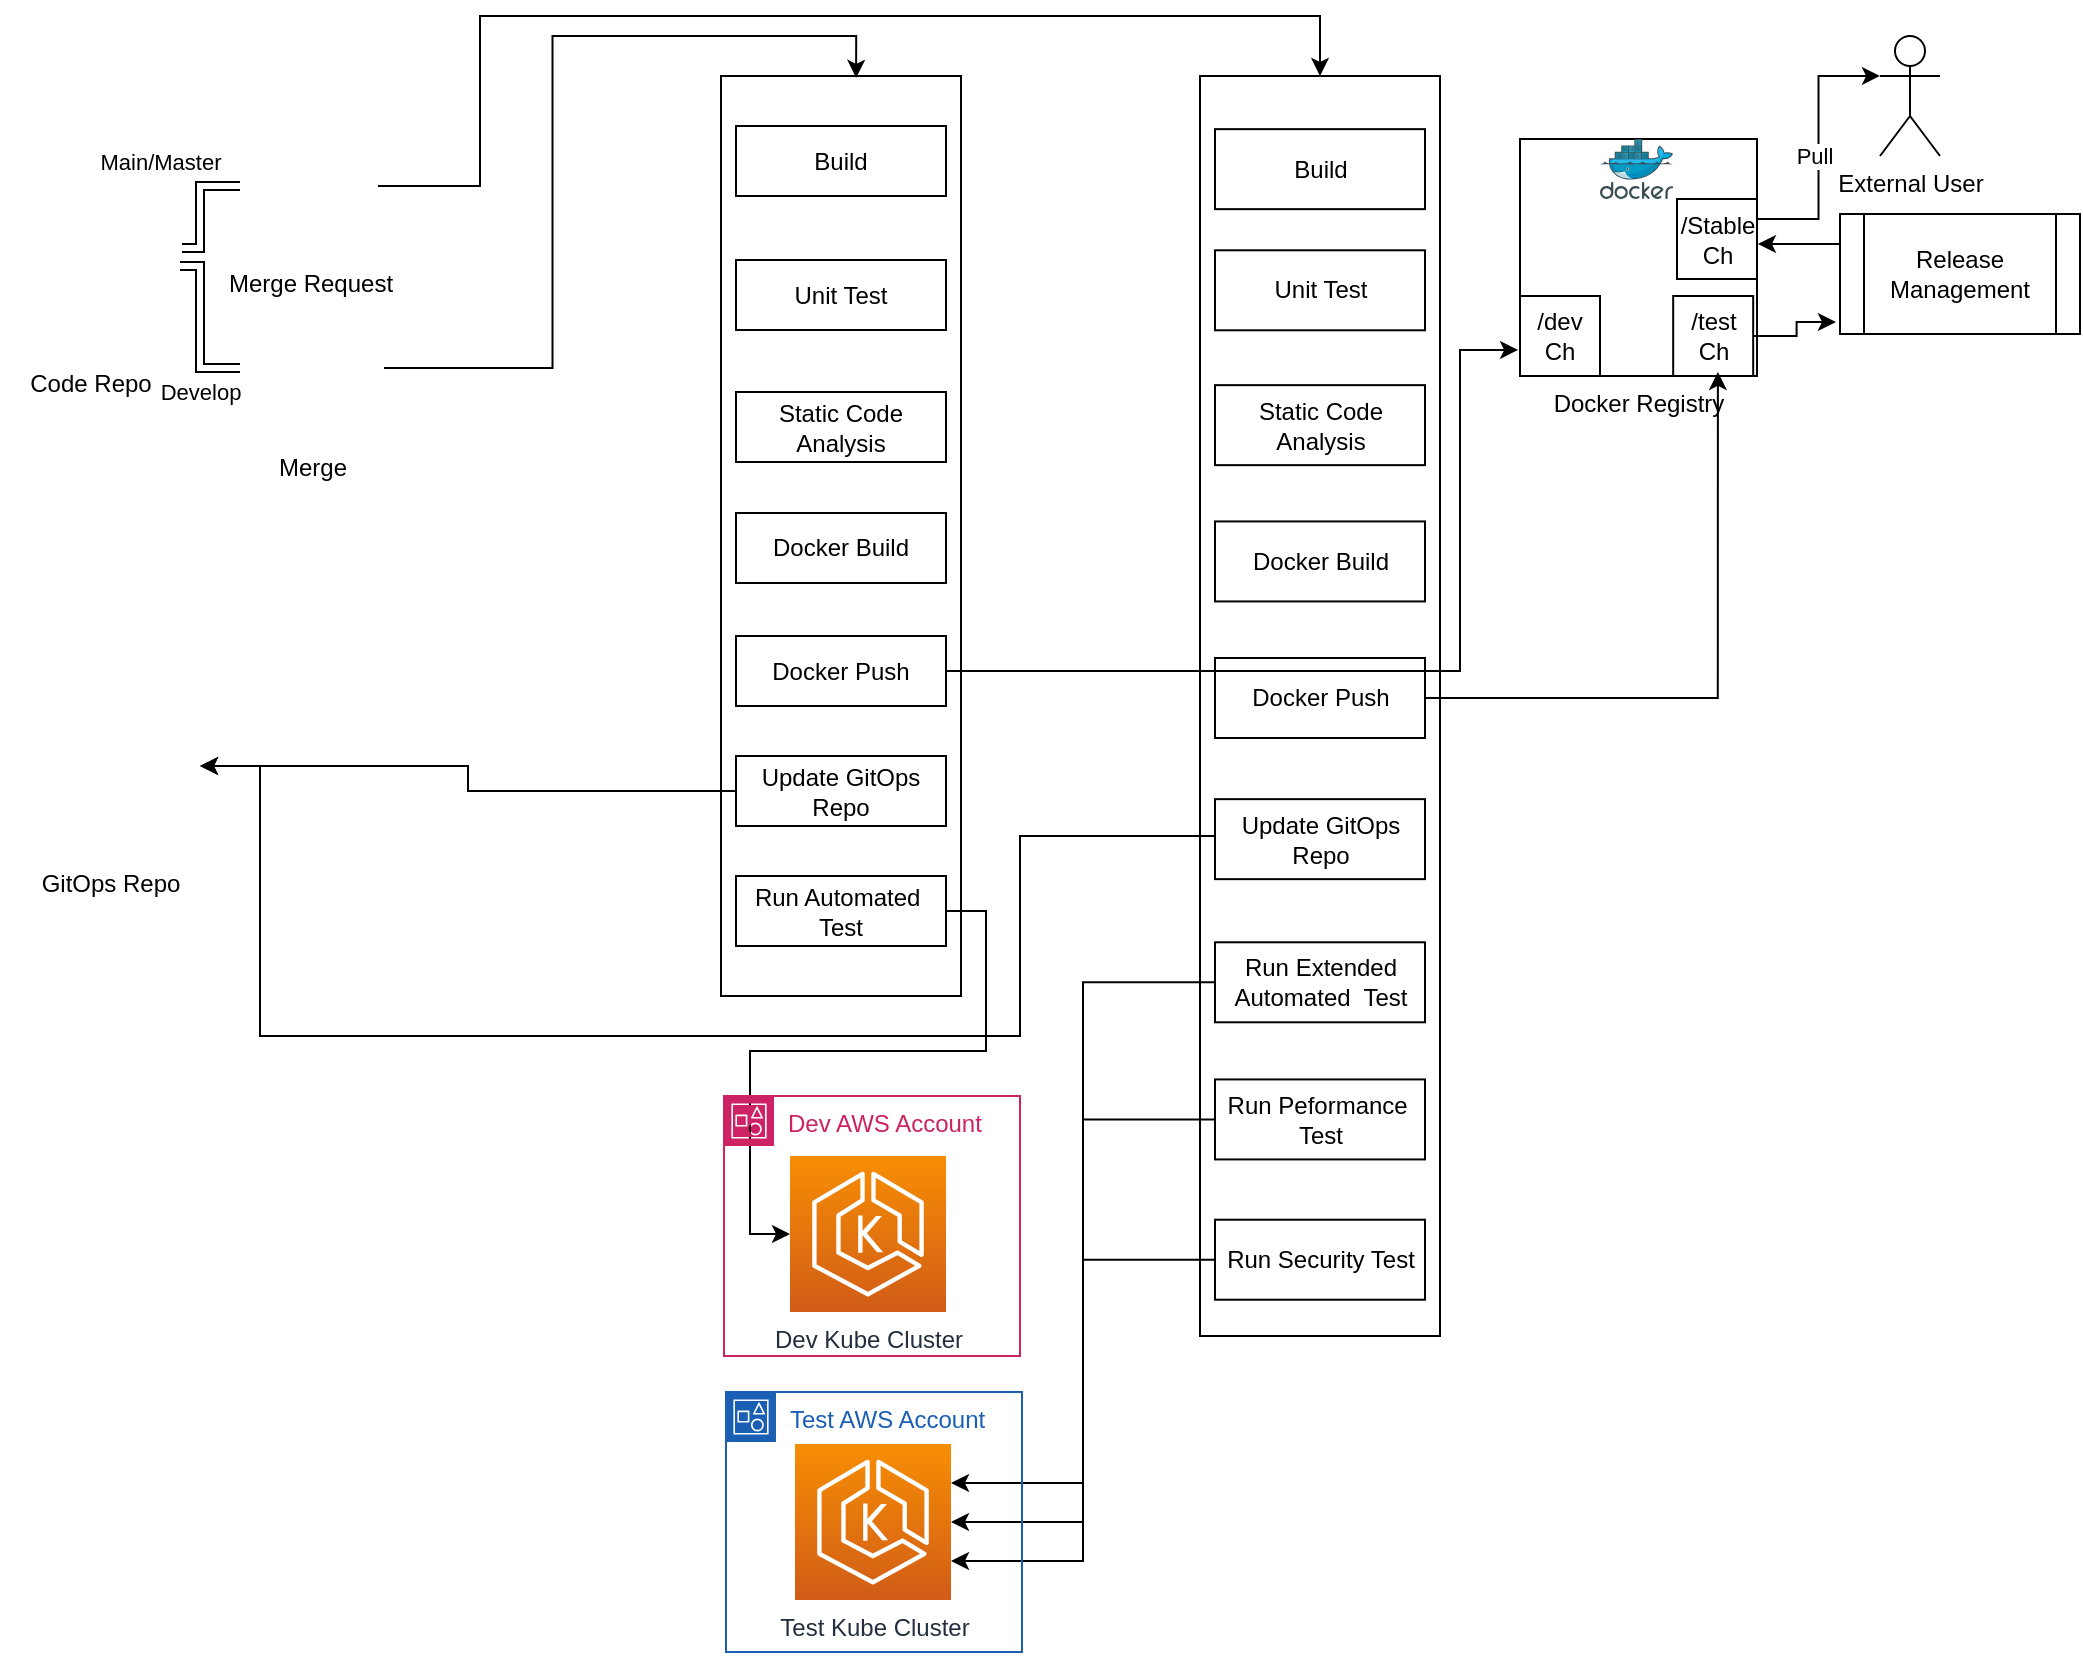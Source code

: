 <mxfile version="21.6.5" type="github">
  <diagram name="Page-1" id="c3LqAOWwTMCYazVYp7-4">
    <mxGraphModel dx="1360" dy="751" grid="1" gridSize="10" guides="1" tooltips="1" connect="1" arrows="1" fold="1" page="1" pageScale="1" pageWidth="850" pageHeight="1100" math="0" shadow="0">
      <root>
        <mxCell id="0" />
        <mxCell id="1" parent="0" />
        <mxCell id="Prtp4ArOo3bmf41uNAg3-37" value="Docker Registry" style="whiteSpace=wrap;html=1;aspect=fixed;fillColor=none;horizontal=1;align=center;labelPosition=center;verticalLabelPosition=bottom;verticalAlign=top;" vertex="1" parent="1">
          <mxGeometry x="760" y="71.5" width="118.5" height="118.5" as="geometry" />
        </mxCell>
        <mxCell id="Prtp4ArOo3bmf41uNAg3-2" value="Code Repo" style="shape=image;html=1;verticalAlign=top;verticalLabelPosition=bottom;labelBackgroundColor=#ffffff;imageAspect=0;aspect=fixed;image=https://cdn2.iconfinder.com/data/icons/boxicons-regular-vol-2/24/bx-git-repo-forked-128.png" vertex="1" parent="1">
          <mxGeometry y="90" width="90" height="90" as="geometry" />
        </mxCell>
        <mxCell id="Prtp4ArOo3bmf41uNAg3-12" value="" style="group" vertex="1" connectable="0" parent="1">
          <mxGeometry x="360.5" y="40" width="120" height="460" as="geometry" />
        </mxCell>
        <mxCell id="Prtp4ArOo3bmf41uNAg3-3" value="" style="rounded=0;whiteSpace=wrap;html=1;" vertex="1" parent="Prtp4ArOo3bmf41uNAg3-12">
          <mxGeometry width="120" height="460" as="geometry" />
        </mxCell>
        <mxCell id="Prtp4ArOo3bmf41uNAg3-4" value="Build" style="rounded=0;whiteSpace=wrap;html=1;" vertex="1" parent="Prtp4ArOo3bmf41uNAg3-12">
          <mxGeometry x="7.5" y="25" width="105" height="35" as="geometry" />
        </mxCell>
        <mxCell id="Prtp4ArOo3bmf41uNAg3-5" value="Unit Test" style="rounded=0;whiteSpace=wrap;html=1;" vertex="1" parent="Prtp4ArOo3bmf41uNAg3-12">
          <mxGeometry x="7.5" y="92" width="105" height="35" as="geometry" />
        </mxCell>
        <mxCell id="Prtp4ArOo3bmf41uNAg3-6" value="Static Code Analysis" style="rounded=0;whiteSpace=wrap;html=1;" vertex="1" parent="Prtp4ArOo3bmf41uNAg3-12">
          <mxGeometry x="7.5" y="158" width="105" height="35" as="geometry" />
        </mxCell>
        <mxCell id="Prtp4ArOo3bmf41uNAg3-7" value="Docker Build" style="rounded=0;whiteSpace=wrap;html=1;" vertex="1" parent="Prtp4ArOo3bmf41uNAg3-12">
          <mxGeometry x="7.5" y="218.5" width="105" height="35" as="geometry" />
        </mxCell>
        <mxCell id="Prtp4ArOo3bmf41uNAg3-8" value="Docker Push" style="rounded=0;whiteSpace=wrap;html=1;" vertex="1" parent="Prtp4ArOo3bmf41uNAg3-12">
          <mxGeometry x="7.5" y="280" width="105" height="35" as="geometry" />
        </mxCell>
        <mxCell id="Prtp4ArOo3bmf41uNAg3-9" value="Update GitOps Repo" style="rounded=0;whiteSpace=wrap;html=1;" vertex="1" parent="Prtp4ArOo3bmf41uNAg3-12">
          <mxGeometry x="7.5" y="340" width="105" height="35" as="geometry" />
        </mxCell>
        <mxCell id="Prtp4ArOo3bmf41uNAg3-10" value="Run Automated&amp;nbsp; Test" style="rounded=0;whiteSpace=wrap;html=1;" vertex="1" parent="Prtp4ArOo3bmf41uNAg3-12">
          <mxGeometry x="7.5" y="400" width="105" height="35" as="geometry" />
        </mxCell>
        <mxCell id="Prtp4ArOo3bmf41uNAg3-1" value="" style="shape=image;html=1;verticalAlign=top;verticalLabelPosition=bottom;labelBackgroundColor=#ffffff;imageAspect=0;aspect=fixed;image=https://cdn4.iconfinder.com/data/icons/socialcones/508/Gitlab-128.png" vertex="1" parent="Prtp4ArOo3bmf41uNAg3-12">
          <mxGeometry x="1" y="1" width="20" height="20" as="geometry" />
        </mxCell>
        <mxCell id="Prtp4ArOo3bmf41uNAg3-14" value="" style="group" vertex="1" connectable="0" parent="1">
          <mxGeometry x="600" y="40" width="120" height="790" as="geometry" />
        </mxCell>
        <mxCell id="Prtp4ArOo3bmf41uNAg3-15" value="" style="rounded=0;whiteSpace=wrap;html=1;" vertex="1" parent="Prtp4ArOo3bmf41uNAg3-14">
          <mxGeometry width="120" height="630" as="geometry" />
        </mxCell>
        <mxCell id="Prtp4ArOo3bmf41uNAg3-16" value="Build" style="rounded=0;whiteSpace=wrap;html=1;" vertex="1" parent="Prtp4ArOo3bmf41uNAg3-14">
          <mxGeometry x="7.5" y="26.571" width="105" height="40" as="geometry" />
        </mxCell>
        <mxCell id="Prtp4ArOo3bmf41uNAg3-17" value="Unit Test" style="rounded=0;whiteSpace=wrap;html=1;" vertex="1" parent="Prtp4ArOo3bmf41uNAg3-14">
          <mxGeometry x="7.5" y="87.143" width="105" height="40" as="geometry" />
        </mxCell>
        <mxCell id="Prtp4ArOo3bmf41uNAg3-18" value="Static Code Analysis" style="rounded=0;whiteSpace=wrap;html=1;" vertex="1" parent="Prtp4ArOo3bmf41uNAg3-14">
          <mxGeometry x="7.5" y="154.571" width="105" height="40" as="geometry" />
        </mxCell>
        <mxCell id="Prtp4ArOo3bmf41uNAg3-19" value="Docker Build" style="rounded=0;whiteSpace=wrap;html=1;" vertex="1" parent="Prtp4ArOo3bmf41uNAg3-14">
          <mxGeometry x="7.5" y="222.714" width="105" height="40" as="geometry" />
        </mxCell>
        <mxCell id="Prtp4ArOo3bmf41uNAg3-20" value="Docker Push" style="rounded=0;whiteSpace=wrap;html=1;" vertex="1" parent="Prtp4ArOo3bmf41uNAg3-14">
          <mxGeometry x="7.5" y="291" width="105" height="40" as="geometry" />
        </mxCell>
        <mxCell id="Prtp4ArOo3bmf41uNAg3-21" value="Update GitOps Repo" style="rounded=0;whiteSpace=wrap;html=1;" vertex="1" parent="Prtp4ArOo3bmf41uNAg3-14">
          <mxGeometry x="7.5" y="361.571" width="105" height="40" as="geometry" />
        </mxCell>
        <mxCell id="Prtp4ArOo3bmf41uNAg3-22" value="Run Extended Automated&amp;nbsp; Test" style="rounded=0;whiteSpace=wrap;html=1;" vertex="1" parent="Prtp4ArOo3bmf41uNAg3-14">
          <mxGeometry x="7.5" y="433.143" width="105" height="40" as="geometry" />
        </mxCell>
        <mxCell id="Prtp4ArOo3bmf41uNAg3-23" value="Run Peformance&amp;nbsp; Test" style="rounded=0;whiteSpace=wrap;html=1;" vertex="1" parent="Prtp4ArOo3bmf41uNAg3-14">
          <mxGeometry x="7.5" y="501.714" width="105" height="40" as="geometry" />
        </mxCell>
        <mxCell id="Prtp4ArOo3bmf41uNAg3-24" value="Run Security Test" style="rounded=0;whiteSpace=wrap;html=1;" vertex="1" parent="Prtp4ArOo3bmf41uNAg3-14">
          <mxGeometry x="7.5" y="571.857" width="105" height="40" as="geometry" />
        </mxCell>
        <mxCell id="Prtp4ArOo3bmf41uNAg3-26" value="" style="shape=image;html=1;verticalAlign=top;verticalLabelPosition=bottom;labelBackgroundColor=#ffffff;imageAspect=0;aspect=fixed;image=https://cdn4.iconfinder.com/data/icons/socialcones/508/Gitlab-128.png" vertex="1" parent="Prtp4ArOo3bmf41uNAg3-14">
          <mxGeometry x="1" y="1" width="18.5" height="18.5" as="geometry" />
        </mxCell>
        <mxCell id="Prtp4ArOo3bmf41uNAg3-31" style="edgeStyle=orthogonalEdgeStyle;shape=link;rounded=0;orthogonalLoop=1;jettySize=auto;html=1;entryX=1.011;entryY=0.4;entryDx=0;entryDy=0;entryPerimeter=0;" edge="1" parent="1" source="Prtp4ArOo3bmf41uNAg3-28" target="Prtp4ArOo3bmf41uNAg3-2">
          <mxGeometry relative="1" as="geometry" />
        </mxCell>
        <mxCell id="Prtp4ArOo3bmf41uNAg3-32" value="Main/Master" style="edgeLabel;html=1;align=center;verticalAlign=middle;resizable=0;points=[];" vertex="1" connectable="0" parent="Prtp4ArOo3bmf41uNAg3-31">
          <mxGeometry x="-0.533" y="1" relative="1" as="geometry">
            <mxPoint x="-26" y="-13" as="offset" />
          </mxGeometry>
        </mxCell>
        <mxCell id="Prtp4ArOo3bmf41uNAg3-35" style="edgeStyle=orthogonalEdgeStyle;rounded=0;orthogonalLoop=1;jettySize=auto;html=1;entryX=0.5;entryY=0;entryDx=0;entryDy=0;" edge="1" parent="1" source="Prtp4ArOo3bmf41uNAg3-28" target="Prtp4ArOo3bmf41uNAg3-15">
          <mxGeometry relative="1" as="geometry">
            <Array as="points">
              <mxPoint x="240" y="95" />
              <mxPoint x="240" y="10" />
              <mxPoint x="660" y="10" />
            </Array>
          </mxGeometry>
        </mxCell>
        <mxCell id="Prtp4ArOo3bmf41uNAg3-28" value="Merge Request" style="shape=image;html=1;verticalAlign=top;verticalLabelPosition=bottom;labelBackgroundColor=#ffffff;imageAspect=0;aspect=fixed;image=https://cdn1.iconfinder.com/data/icons/ionicons-fill-vol-1/512/git-pull-request-128.png" vertex="1" parent="1">
          <mxGeometry x="120" y="60.5" width="69" height="69" as="geometry" />
        </mxCell>
        <mxCell id="Prtp4ArOo3bmf41uNAg3-30" style="edgeStyle=orthogonalEdgeStyle;shape=link;rounded=0;orthogonalLoop=1;jettySize=auto;html=1;" edge="1" parent="1" source="Prtp4ArOo3bmf41uNAg3-29" target="Prtp4ArOo3bmf41uNAg3-2">
          <mxGeometry relative="1" as="geometry" />
        </mxCell>
        <mxCell id="Prtp4ArOo3bmf41uNAg3-33" value="Develop" style="edgeLabel;html=1;align=center;verticalAlign=middle;resizable=0;points=[];" vertex="1" connectable="0" parent="Prtp4ArOo3bmf41uNAg3-30">
          <mxGeometry x="-0.63" y="-1" relative="1" as="geometry">
            <mxPoint x="-5" y="13" as="offset" />
          </mxGeometry>
        </mxCell>
        <mxCell id="Prtp4ArOo3bmf41uNAg3-34" style="edgeStyle=orthogonalEdgeStyle;rounded=0;orthogonalLoop=1;jettySize=auto;html=1;exitX=1;exitY=0.5;exitDx=0;exitDy=0;entryX=0.563;entryY=0.002;entryDx=0;entryDy=0;entryPerimeter=0;" edge="1" parent="1" source="Prtp4ArOo3bmf41uNAg3-29" target="Prtp4ArOo3bmf41uNAg3-3">
          <mxGeometry relative="1" as="geometry" />
        </mxCell>
        <mxCell id="Prtp4ArOo3bmf41uNAg3-29" value="Merge" style="shape=image;html=1;verticalAlign=top;verticalLabelPosition=bottom;labelBackgroundColor=#ffffff;imageAspect=0;aspect=fixed;image=https://cdn0.iconfinder.com/data/icons/phosphor-fill-vol-3/256/git-merge-fill-128.png" vertex="1" parent="1">
          <mxGeometry x="120" y="150" width="72" height="72" as="geometry" />
        </mxCell>
        <mxCell id="Prtp4ArOo3bmf41uNAg3-36" value="" style="image;sketch=0;aspect=fixed;html=1;points=[];align=center;fontSize=12;image=img/lib/mscae/Docker.svg;" vertex="1" parent="1">
          <mxGeometry x="800" y="71.5" width="36.59" height="30" as="geometry" />
        </mxCell>
        <mxCell id="Prtp4ArOo3bmf41uNAg3-38" value="" style="shape=image;html=1;verticalAlign=top;verticalLabelPosition=bottom;labelBackgroundColor=#ffffff;imageAspect=0;aspect=fixed;image=https://cdn4.iconfinder.com/data/icons/socialcones/508/Gitlab-128.png" vertex="1" parent="1">
          <mxGeometry x="766" y="71.5" width="20.5" height="18.5" as="geometry" />
        </mxCell>
        <mxCell id="Prtp4ArOo3bmf41uNAg3-40" value="GitOps Repo" style="shape=image;html=1;verticalAlign=top;verticalLabelPosition=bottom;labelBackgroundColor=#ffffff;imageAspect=0;aspect=fixed;image=https://cdn2.iconfinder.com/data/icons/boxicons-regular-vol-2/24/bx-git-repo-forked-128.png" vertex="1" parent="1">
          <mxGeometry x="10" y="340" width="90" height="90" as="geometry" />
        </mxCell>
        <mxCell id="Prtp4ArOo3bmf41uNAg3-41" style="edgeStyle=orthogonalEdgeStyle;rounded=0;orthogonalLoop=1;jettySize=auto;html=1;exitX=0;exitY=0.5;exitDx=0;exitDy=0;" edge="1" parent="1" source="Prtp4ArOo3bmf41uNAg3-9" target="Prtp4ArOo3bmf41uNAg3-40">
          <mxGeometry relative="1" as="geometry" />
        </mxCell>
        <mxCell id="Prtp4ArOo3bmf41uNAg3-42" style="edgeStyle=orthogonalEdgeStyle;rounded=0;orthogonalLoop=1;jettySize=auto;html=1;entryX=1;entryY=0.5;entryDx=0;entryDy=0;" edge="1" parent="1" source="Prtp4ArOo3bmf41uNAg3-21" target="Prtp4ArOo3bmf41uNAg3-40">
          <mxGeometry relative="1" as="geometry">
            <Array as="points">
              <mxPoint x="510" y="420" />
              <mxPoint x="510" y="520" />
              <mxPoint x="130" y="520" />
              <mxPoint x="130" y="385" />
            </Array>
          </mxGeometry>
        </mxCell>
        <mxCell id="Prtp4ArOo3bmf41uNAg3-45" value="Dev Kube Cluster" style="sketch=0;points=[[0,0,0],[0.25,0,0],[0.5,0,0],[0.75,0,0],[1,0,0],[0,1,0],[0.25,1,0],[0.5,1,0],[0.75,1,0],[1,1,0],[0,0.25,0],[0,0.5,0],[0,0.75,0],[1,0.25,0],[1,0.5,0],[1,0.75,0]];outlineConnect=0;fontColor=#232F3E;gradientColor=#F78E04;gradientDirection=north;fillColor=#D05C17;strokeColor=#ffffff;dashed=0;verticalLabelPosition=bottom;verticalAlign=top;align=center;html=1;fontSize=12;fontStyle=0;aspect=fixed;shape=mxgraph.aws4.resourceIcon;resIcon=mxgraph.aws4.eks;" vertex="1" parent="1">
          <mxGeometry x="395" y="580" width="78" height="78" as="geometry" />
        </mxCell>
        <mxCell id="Prtp4ArOo3bmf41uNAg3-46" value="Test Kube Cluster" style="sketch=0;points=[[0,0,0],[0.25,0,0],[0.5,0,0],[0.75,0,0],[1,0,0],[0,1,0],[0.25,1,0],[0.5,1,0],[0.75,1,0],[1,1,0],[0,0.25,0],[0,0.5,0],[0,0.75,0],[1,0.25,0],[1,0.5,0],[1,0.75,0]];outlineConnect=0;fontColor=#232F3E;gradientColor=#F78E04;gradientDirection=north;fillColor=#D05C17;strokeColor=#ffffff;dashed=0;verticalLabelPosition=bottom;verticalAlign=top;align=center;html=1;fontSize=12;fontStyle=0;aspect=fixed;shape=mxgraph.aws4.resourceIcon;resIcon=mxgraph.aws4.eks;" vertex="1" parent="1">
          <mxGeometry x="397.5" y="724" width="78" height="78" as="geometry" />
        </mxCell>
        <mxCell id="Prtp4ArOo3bmf41uNAg3-47" style="edgeStyle=orthogonalEdgeStyle;rounded=0;orthogonalLoop=1;jettySize=auto;html=1;exitX=1;exitY=0.5;exitDx=0;exitDy=0;entryX=0;entryY=0.5;entryDx=0;entryDy=0;entryPerimeter=0;" edge="1" parent="1" source="Prtp4ArOo3bmf41uNAg3-10" target="Prtp4ArOo3bmf41uNAg3-45">
          <mxGeometry relative="1" as="geometry" />
        </mxCell>
        <mxCell id="Prtp4ArOo3bmf41uNAg3-48" style="edgeStyle=orthogonalEdgeStyle;rounded=0;orthogonalLoop=1;jettySize=auto;html=1;entryX=1;entryY=0.25;entryDx=0;entryDy=0;entryPerimeter=0;" edge="1" parent="1" source="Prtp4ArOo3bmf41uNAg3-22" target="Prtp4ArOo3bmf41uNAg3-46">
          <mxGeometry relative="1" as="geometry" />
        </mxCell>
        <mxCell id="Prtp4ArOo3bmf41uNAg3-49" style="edgeStyle=orthogonalEdgeStyle;rounded=0;orthogonalLoop=1;jettySize=auto;html=1;entryX=1;entryY=0.5;entryDx=0;entryDy=0;entryPerimeter=0;" edge="1" parent="1" source="Prtp4ArOo3bmf41uNAg3-23" target="Prtp4ArOo3bmf41uNAg3-46">
          <mxGeometry relative="1" as="geometry" />
        </mxCell>
        <mxCell id="Prtp4ArOo3bmf41uNAg3-50" style="edgeStyle=orthogonalEdgeStyle;rounded=0;orthogonalLoop=1;jettySize=auto;html=1;exitX=0;exitY=0.5;exitDx=0;exitDy=0;entryX=1;entryY=0.75;entryDx=0;entryDy=0;entryPerimeter=0;" edge="1" parent="1" source="Prtp4ArOo3bmf41uNAg3-24" target="Prtp4ArOo3bmf41uNAg3-46">
          <mxGeometry relative="1" as="geometry" />
        </mxCell>
        <mxCell id="Prtp4ArOo3bmf41uNAg3-53" value="/dev&lt;br&gt;Ch" style="whiteSpace=wrap;html=1;aspect=fixed;" vertex="1" parent="1">
          <mxGeometry x="760" y="150" width="40" height="40" as="geometry" />
        </mxCell>
        <mxCell id="Prtp4ArOo3bmf41uNAg3-61" style="edgeStyle=orthogonalEdgeStyle;rounded=0;orthogonalLoop=1;jettySize=auto;html=1;exitX=1;exitY=0.5;exitDx=0;exitDy=0;entryX=-0.017;entryY=0.9;entryDx=0;entryDy=0;entryPerimeter=0;" edge="1" parent="1" source="Prtp4ArOo3bmf41uNAg3-54" target="Prtp4ArOo3bmf41uNAg3-60">
          <mxGeometry relative="1" as="geometry" />
        </mxCell>
        <mxCell id="Prtp4ArOo3bmf41uNAg3-54" value="/test&lt;br&gt;Ch" style="whiteSpace=wrap;html=1;aspect=fixed;" vertex="1" parent="1">
          <mxGeometry x="836.59" y="150" width="40" height="40" as="geometry" />
        </mxCell>
        <mxCell id="Prtp4ArOo3bmf41uNAg3-64" style="edgeStyle=orthogonalEdgeStyle;rounded=0;orthogonalLoop=1;jettySize=auto;html=1;exitX=1;exitY=0.25;exitDx=0;exitDy=0;entryX=0;entryY=0.333;entryDx=0;entryDy=0;entryPerimeter=0;" edge="1" parent="1" source="Prtp4ArOo3bmf41uNAg3-55" target="Prtp4ArOo3bmf41uNAg3-63">
          <mxGeometry relative="1" as="geometry" />
        </mxCell>
        <mxCell id="Prtp4ArOo3bmf41uNAg3-65" value="Pull" style="edgeLabel;html=1;align=center;verticalAlign=middle;resizable=0;points=[];" vertex="1" connectable="0" parent="Prtp4ArOo3bmf41uNAg3-64">
          <mxGeometry x="-0.063" y="3" relative="1" as="geometry">
            <mxPoint as="offset" />
          </mxGeometry>
        </mxCell>
        <mxCell id="Prtp4ArOo3bmf41uNAg3-55" value="/Stable&lt;br&gt;Ch" style="whiteSpace=wrap;html=1;aspect=fixed;" vertex="1" parent="1">
          <mxGeometry x="838.5" y="101.5" width="40" height="40" as="geometry" />
        </mxCell>
        <mxCell id="Prtp4ArOo3bmf41uNAg3-57" style="edgeStyle=orthogonalEdgeStyle;rounded=0;orthogonalLoop=1;jettySize=auto;html=1;exitX=1;exitY=0.5;exitDx=0;exitDy=0;entryX=-0.008;entryY=0.89;entryDx=0;entryDy=0;entryPerimeter=0;" edge="1" parent="1" source="Prtp4ArOo3bmf41uNAg3-8" target="Prtp4ArOo3bmf41uNAg3-37">
          <mxGeometry relative="1" as="geometry">
            <Array as="points">
              <mxPoint x="730" y="338" />
              <mxPoint x="730" y="177" />
            </Array>
          </mxGeometry>
        </mxCell>
        <mxCell id="Prtp4ArOo3bmf41uNAg3-58" style="edgeStyle=orthogonalEdgeStyle;rounded=0;orthogonalLoop=1;jettySize=auto;html=1;exitX=1;exitY=0.5;exitDx=0;exitDy=0;entryX=0.835;entryY=0.983;entryDx=0;entryDy=0;entryPerimeter=0;" edge="1" parent="1" source="Prtp4ArOo3bmf41uNAg3-20" target="Prtp4ArOo3bmf41uNAg3-37">
          <mxGeometry relative="1" as="geometry" />
        </mxCell>
        <mxCell id="Prtp4ArOo3bmf41uNAg3-62" style="edgeStyle=orthogonalEdgeStyle;rounded=0;orthogonalLoop=1;jettySize=auto;html=1;exitX=0;exitY=0.25;exitDx=0;exitDy=0;entryX=1.004;entryY=0.443;entryDx=0;entryDy=0;entryPerimeter=0;" edge="1" parent="1" source="Prtp4ArOo3bmf41uNAg3-60" target="Prtp4ArOo3bmf41uNAg3-37">
          <mxGeometry relative="1" as="geometry" />
        </mxCell>
        <mxCell id="Prtp4ArOo3bmf41uNAg3-60" value="Release Management" style="shape=process;whiteSpace=wrap;html=1;backgroundOutline=1;" vertex="1" parent="1">
          <mxGeometry x="920" y="109" width="120" height="60" as="geometry" />
        </mxCell>
        <mxCell id="Prtp4ArOo3bmf41uNAg3-63" value="External User" style="shape=umlActor;verticalLabelPosition=bottom;verticalAlign=top;html=1;outlineConnect=0;" vertex="1" parent="1">
          <mxGeometry x="940" y="20" width="30" height="60" as="geometry" />
        </mxCell>
        <mxCell id="Prtp4ArOo3bmf41uNAg3-66" value="&lt;div&gt;Dev AWS Account&lt;/div&gt;" style="points=[[0,0],[0.25,0],[0.5,0],[0.75,0],[1,0],[1,0.25],[1,0.5],[1,0.75],[1,1],[0.75,1],[0.5,1],[0.25,1],[0,1],[0,0.75],[0,0.5],[0,0.25]];outlineConnect=0;gradientColor=none;html=1;whiteSpace=wrap;fontSize=12;fontStyle=0;container=1;pointerEvents=0;collapsible=0;recursiveResize=0;shape=mxgraph.aws4.group;grIcon=mxgraph.aws4.group_account;strokeColor=#CD2264;fillColor=none;verticalAlign=top;align=left;spacingLeft=30;fontColor=#CD2264;dashed=0;" vertex="1" parent="1">
          <mxGeometry x="362" y="550" width="148" height="130" as="geometry" />
        </mxCell>
        <mxCell id="Prtp4ArOo3bmf41uNAg3-67" value="&lt;div&gt;Test AWS Account&lt;/div&gt;" style="points=[[0,0],[0.25,0],[0.5,0],[0.75,0],[1,0],[1,0.25],[1,0.5],[1,0.75],[1,1],[0.75,1],[0.5,1],[0.25,1],[0,1],[0,0.75],[0,0.5],[0,0.25]];outlineConnect=0;gradientColor=none;html=1;whiteSpace=wrap;fontSize=12;fontStyle=0;container=1;pointerEvents=0;collapsible=0;recursiveResize=0;shape=mxgraph.aws4.group;grIcon=mxgraph.aws4.group_account;strokeColor=#1a5fb4;fillColor=none;verticalAlign=top;align=left;spacingLeft=30;fontColor=#1a5fb4;dashed=0;" vertex="1" parent="1">
          <mxGeometry x="363" y="698" width="148" height="130" as="geometry" />
        </mxCell>
      </root>
    </mxGraphModel>
  </diagram>
</mxfile>
